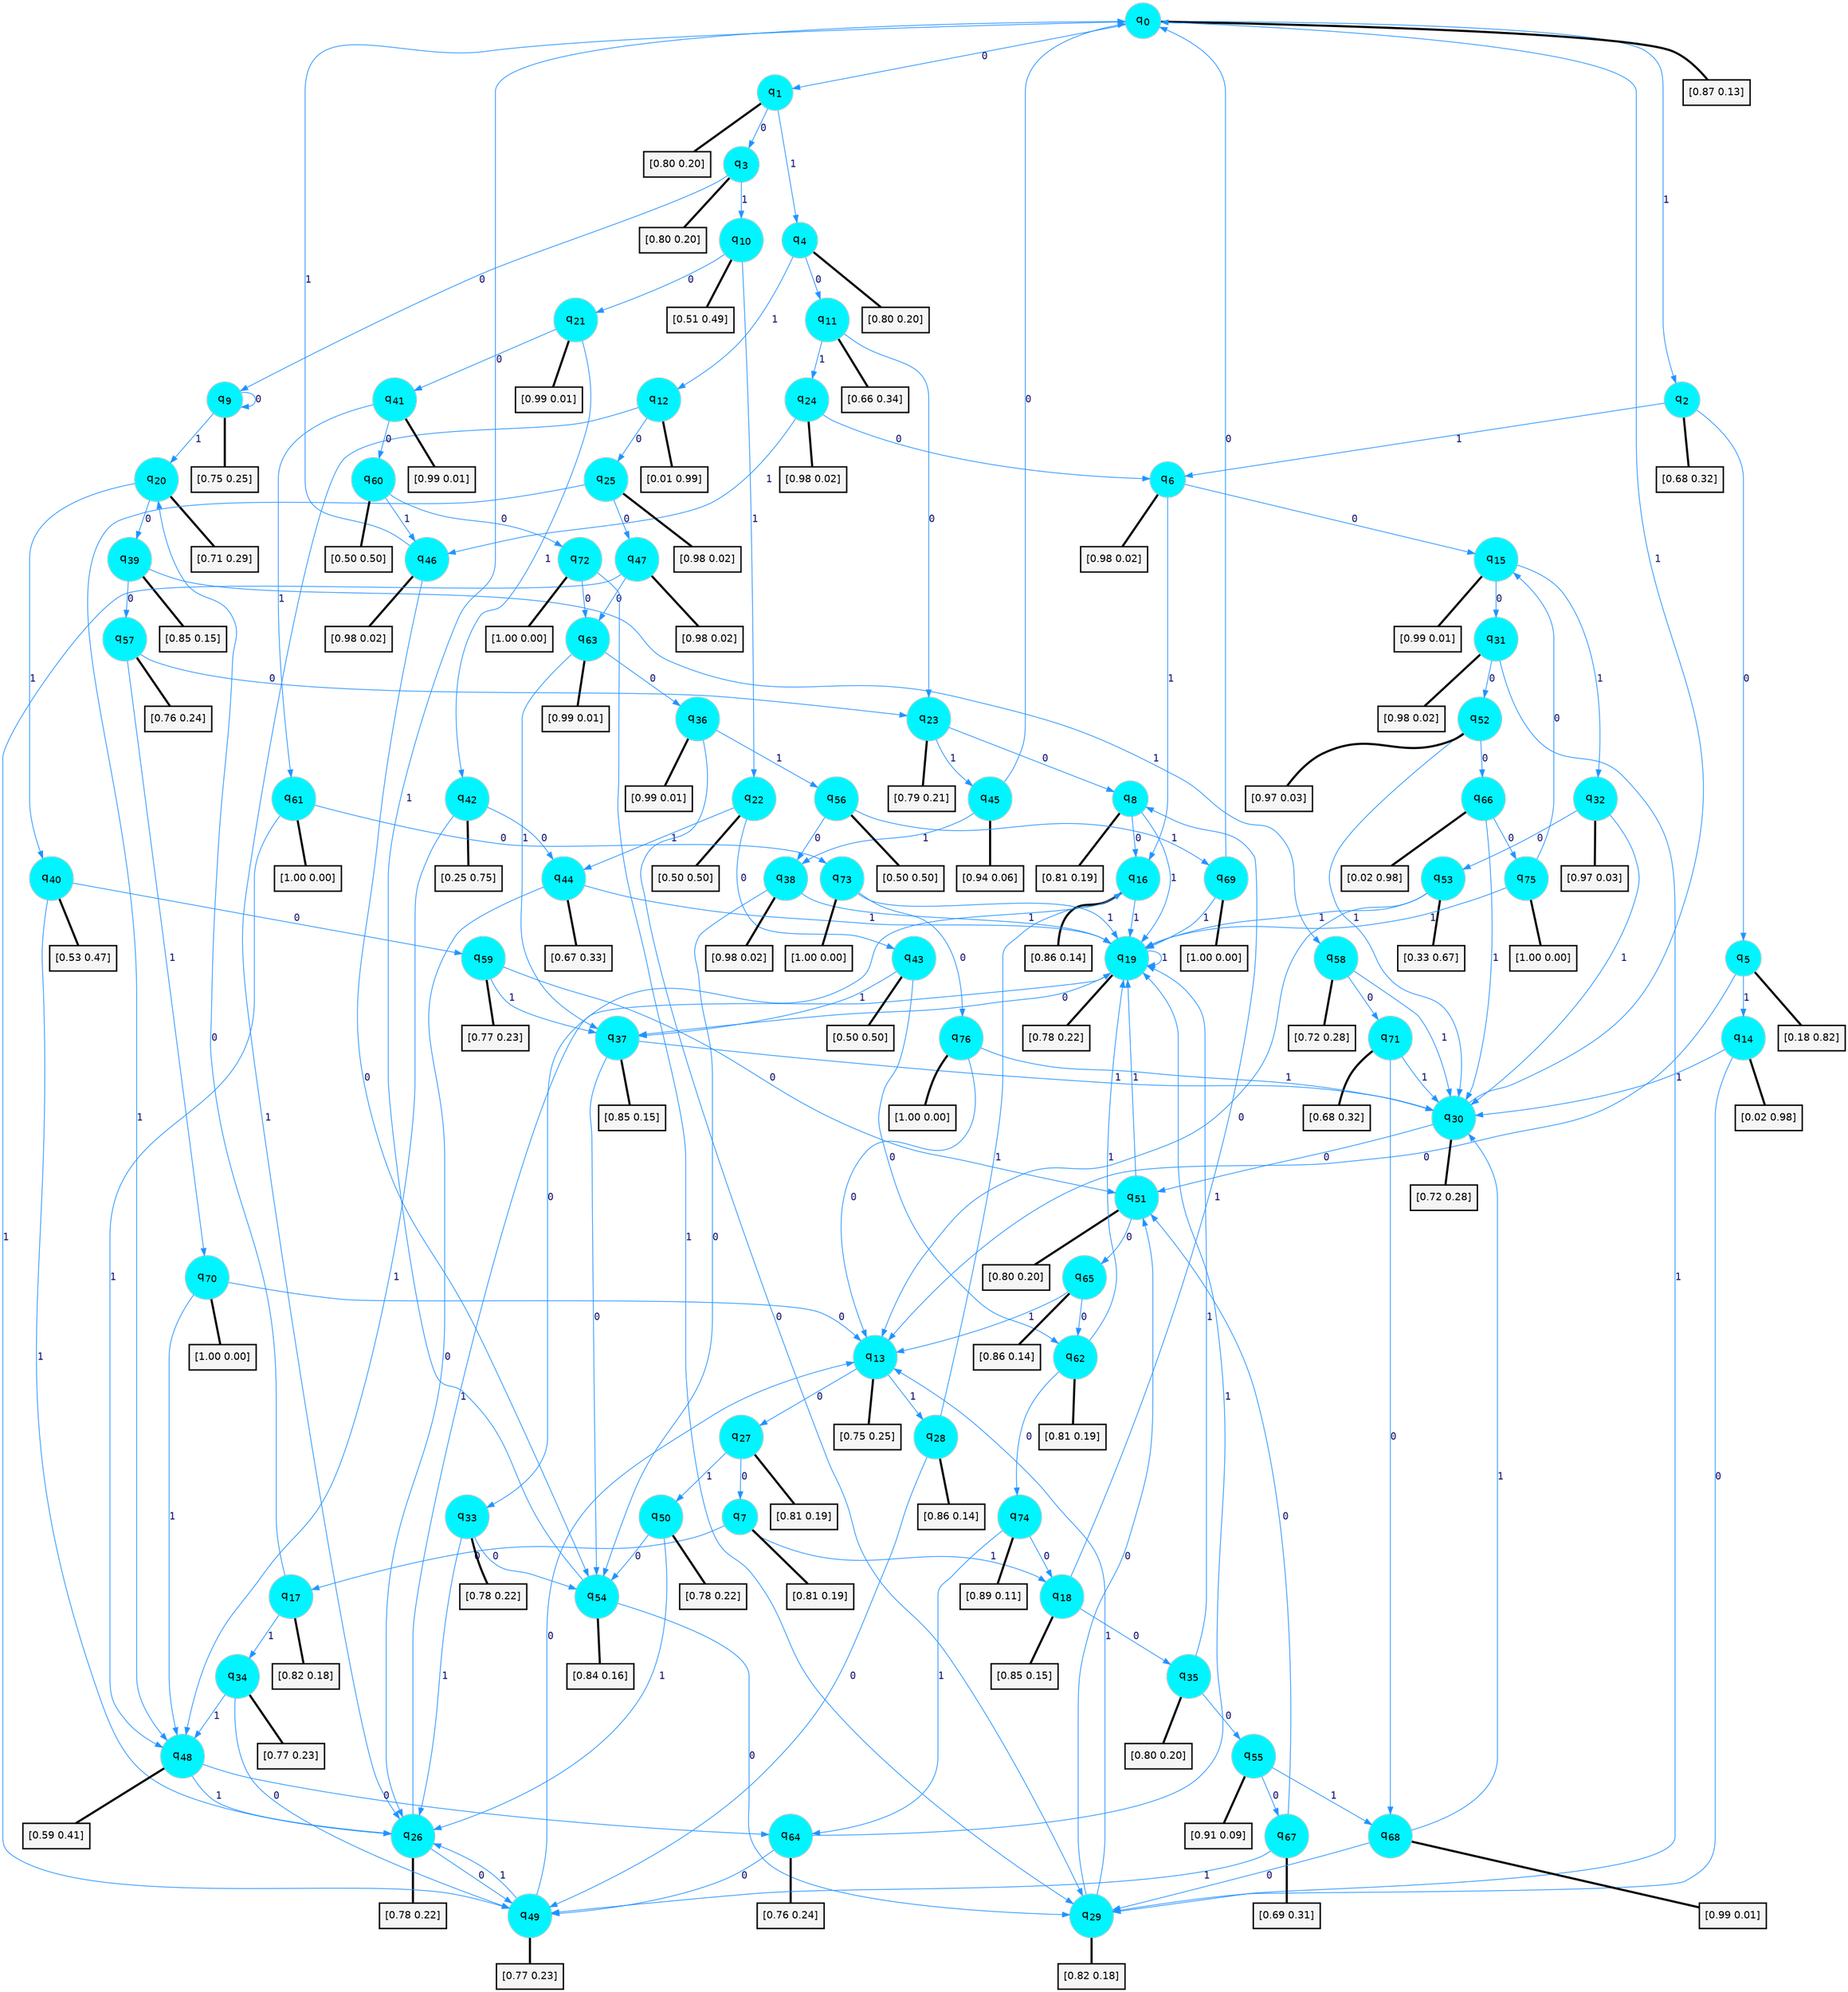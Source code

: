 digraph G {
graph [
bgcolor=transparent, dpi=300, rankdir=TD, size="40,25"];
node [
color=gray, fillcolor=turquoise1, fontcolor=black, fontname=Helvetica, fontsize=16, fontweight=bold, shape=circle, style=filled];
edge [
arrowsize=1, color=dodgerblue1, fontcolor=midnightblue, fontname=courier, fontweight=bold, penwidth=1, style=solid, weight=20];
0[label=<q<SUB>0</SUB>>];
1[label=<q<SUB>1</SUB>>];
2[label=<q<SUB>2</SUB>>];
3[label=<q<SUB>3</SUB>>];
4[label=<q<SUB>4</SUB>>];
5[label=<q<SUB>5</SUB>>];
6[label=<q<SUB>6</SUB>>];
7[label=<q<SUB>7</SUB>>];
8[label=<q<SUB>8</SUB>>];
9[label=<q<SUB>9</SUB>>];
10[label=<q<SUB>10</SUB>>];
11[label=<q<SUB>11</SUB>>];
12[label=<q<SUB>12</SUB>>];
13[label=<q<SUB>13</SUB>>];
14[label=<q<SUB>14</SUB>>];
15[label=<q<SUB>15</SUB>>];
16[label=<q<SUB>16</SUB>>];
17[label=<q<SUB>17</SUB>>];
18[label=<q<SUB>18</SUB>>];
19[label=<q<SUB>19</SUB>>];
20[label=<q<SUB>20</SUB>>];
21[label=<q<SUB>21</SUB>>];
22[label=<q<SUB>22</SUB>>];
23[label=<q<SUB>23</SUB>>];
24[label=<q<SUB>24</SUB>>];
25[label=<q<SUB>25</SUB>>];
26[label=<q<SUB>26</SUB>>];
27[label=<q<SUB>27</SUB>>];
28[label=<q<SUB>28</SUB>>];
29[label=<q<SUB>29</SUB>>];
30[label=<q<SUB>30</SUB>>];
31[label=<q<SUB>31</SUB>>];
32[label=<q<SUB>32</SUB>>];
33[label=<q<SUB>33</SUB>>];
34[label=<q<SUB>34</SUB>>];
35[label=<q<SUB>35</SUB>>];
36[label=<q<SUB>36</SUB>>];
37[label=<q<SUB>37</SUB>>];
38[label=<q<SUB>38</SUB>>];
39[label=<q<SUB>39</SUB>>];
40[label=<q<SUB>40</SUB>>];
41[label=<q<SUB>41</SUB>>];
42[label=<q<SUB>42</SUB>>];
43[label=<q<SUB>43</SUB>>];
44[label=<q<SUB>44</SUB>>];
45[label=<q<SUB>45</SUB>>];
46[label=<q<SUB>46</SUB>>];
47[label=<q<SUB>47</SUB>>];
48[label=<q<SUB>48</SUB>>];
49[label=<q<SUB>49</SUB>>];
50[label=<q<SUB>50</SUB>>];
51[label=<q<SUB>51</SUB>>];
52[label=<q<SUB>52</SUB>>];
53[label=<q<SUB>53</SUB>>];
54[label=<q<SUB>54</SUB>>];
55[label=<q<SUB>55</SUB>>];
56[label=<q<SUB>56</SUB>>];
57[label=<q<SUB>57</SUB>>];
58[label=<q<SUB>58</SUB>>];
59[label=<q<SUB>59</SUB>>];
60[label=<q<SUB>60</SUB>>];
61[label=<q<SUB>61</SUB>>];
62[label=<q<SUB>62</SUB>>];
63[label=<q<SUB>63</SUB>>];
64[label=<q<SUB>64</SUB>>];
65[label=<q<SUB>65</SUB>>];
66[label=<q<SUB>66</SUB>>];
67[label=<q<SUB>67</SUB>>];
68[label=<q<SUB>68</SUB>>];
69[label=<q<SUB>69</SUB>>];
70[label=<q<SUB>70</SUB>>];
71[label=<q<SUB>71</SUB>>];
72[label=<q<SUB>72</SUB>>];
73[label=<q<SUB>73</SUB>>];
74[label=<q<SUB>74</SUB>>];
75[label=<q<SUB>75</SUB>>];
76[label=<q<SUB>76</SUB>>];
77[label="[0.87 0.13]", shape=box,fontcolor=black, fontname=Helvetica, fontsize=14, penwidth=2, fillcolor=whitesmoke,color=black];
78[label="[0.80 0.20]", shape=box,fontcolor=black, fontname=Helvetica, fontsize=14, penwidth=2, fillcolor=whitesmoke,color=black];
79[label="[0.68 0.32]", shape=box,fontcolor=black, fontname=Helvetica, fontsize=14, penwidth=2, fillcolor=whitesmoke,color=black];
80[label="[0.80 0.20]", shape=box,fontcolor=black, fontname=Helvetica, fontsize=14, penwidth=2, fillcolor=whitesmoke,color=black];
81[label="[0.80 0.20]", shape=box,fontcolor=black, fontname=Helvetica, fontsize=14, penwidth=2, fillcolor=whitesmoke,color=black];
82[label="[0.18 0.82]", shape=box,fontcolor=black, fontname=Helvetica, fontsize=14, penwidth=2, fillcolor=whitesmoke,color=black];
83[label="[0.98 0.02]", shape=box,fontcolor=black, fontname=Helvetica, fontsize=14, penwidth=2, fillcolor=whitesmoke,color=black];
84[label="[0.81 0.19]", shape=box,fontcolor=black, fontname=Helvetica, fontsize=14, penwidth=2, fillcolor=whitesmoke,color=black];
85[label="[0.81 0.19]", shape=box,fontcolor=black, fontname=Helvetica, fontsize=14, penwidth=2, fillcolor=whitesmoke,color=black];
86[label="[0.75 0.25]", shape=box,fontcolor=black, fontname=Helvetica, fontsize=14, penwidth=2, fillcolor=whitesmoke,color=black];
87[label="[0.51 0.49]", shape=box,fontcolor=black, fontname=Helvetica, fontsize=14, penwidth=2, fillcolor=whitesmoke,color=black];
88[label="[0.66 0.34]", shape=box,fontcolor=black, fontname=Helvetica, fontsize=14, penwidth=2, fillcolor=whitesmoke,color=black];
89[label="[0.01 0.99]", shape=box,fontcolor=black, fontname=Helvetica, fontsize=14, penwidth=2, fillcolor=whitesmoke,color=black];
90[label="[0.75 0.25]", shape=box,fontcolor=black, fontname=Helvetica, fontsize=14, penwidth=2, fillcolor=whitesmoke,color=black];
91[label="[0.02 0.98]", shape=box,fontcolor=black, fontname=Helvetica, fontsize=14, penwidth=2, fillcolor=whitesmoke,color=black];
92[label="[0.99 0.01]", shape=box,fontcolor=black, fontname=Helvetica, fontsize=14, penwidth=2, fillcolor=whitesmoke,color=black];
93[label="[0.86 0.14]", shape=box,fontcolor=black, fontname=Helvetica, fontsize=14, penwidth=2, fillcolor=whitesmoke,color=black];
94[label="[0.82 0.18]", shape=box,fontcolor=black, fontname=Helvetica, fontsize=14, penwidth=2, fillcolor=whitesmoke,color=black];
95[label="[0.85 0.15]", shape=box,fontcolor=black, fontname=Helvetica, fontsize=14, penwidth=2, fillcolor=whitesmoke,color=black];
96[label="[0.78 0.22]", shape=box,fontcolor=black, fontname=Helvetica, fontsize=14, penwidth=2, fillcolor=whitesmoke,color=black];
97[label="[0.71 0.29]", shape=box,fontcolor=black, fontname=Helvetica, fontsize=14, penwidth=2, fillcolor=whitesmoke,color=black];
98[label="[0.99 0.01]", shape=box,fontcolor=black, fontname=Helvetica, fontsize=14, penwidth=2, fillcolor=whitesmoke,color=black];
99[label="[0.50 0.50]", shape=box,fontcolor=black, fontname=Helvetica, fontsize=14, penwidth=2, fillcolor=whitesmoke,color=black];
100[label="[0.79 0.21]", shape=box,fontcolor=black, fontname=Helvetica, fontsize=14, penwidth=2, fillcolor=whitesmoke,color=black];
101[label="[0.98 0.02]", shape=box,fontcolor=black, fontname=Helvetica, fontsize=14, penwidth=2, fillcolor=whitesmoke,color=black];
102[label="[0.98 0.02]", shape=box,fontcolor=black, fontname=Helvetica, fontsize=14, penwidth=2, fillcolor=whitesmoke,color=black];
103[label="[0.78 0.22]", shape=box,fontcolor=black, fontname=Helvetica, fontsize=14, penwidth=2, fillcolor=whitesmoke,color=black];
104[label="[0.81 0.19]", shape=box,fontcolor=black, fontname=Helvetica, fontsize=14, penwidth=2, fillcolor=whitesmoke,color=black];
105[label="[0.86 0.14]", shape=box,fontcolor=black, fontname=Helvetica, fontsize=14, penwidth=2, fillcolor=whitesmoke,color=black];
106[label="[0.82 0.18]", shape=box,fontcolor=black, fontname=Helvetica, fontsize=14, penwidth=2, fillcolor=whitesmoke,color=black];
107[label="[0.72 0.28]", shape=box,fontcolor=black, fontname=Helvetica, fontsize=14, penwidth=2, fillcolor=whitesmoke,color=black];
108[label="[0.98 0.02]", shape=box,fontcolor=black, fontname=Helvetica, fontsize=14, penwidth=2, fillcolor=whitesmoke,color=black];
109[label="[0.97 0.03]", shape=box,fontcolor=black, fontname=Helvetica, fontsize=14, penwidth=2, fillcolor=whitesmoke,color=black];
110[label="[0.78 0.22]", shape=box,fontcolor=black, fontname=Helvetica, fontsize=14, penwidth=2, fillcolor=whitesmoke,color=black];
111[label="[0.77 0.23]", shape=box,fontcolor=black, fontname=Helvetica, fontsize=14, penwidth=2, fillcolor=whitesmoke,color=black];
112[label="[0.80 0.20]", shape=box,fontcolor=black, fontname=Helvetica, fontsize=14, penwidth=2, fillcolor=whitesmoke,color=black];
113[label="[0.99 0.01]", shape=box,fontcolor=black, fontname=Helvetica, fontsize=14, penwidth=2, fillcolor=whitesmoke,color=black];
114[label="[0.85 0.15]", shape=box,fontcolor=black, fontname=Helvetica, fontsize=14, penwidth=2, fillcolor=whitesmoke,color=black];
115[label="[0.98 0.02]", shape=box,fontcolor=black, fontname=Helvetica, fontsize=14, penwidth=2, fillcolor=whitesmoke,color=black];
116[label="[0.85 0.15]", shape=box,fontcolor=black, fontname=Helvetica, fontsize=14, penwidth=2, fillcolor=whitesmoke,color=black];
117[label="[0.53 0.47]", shape=box,fontcolor=black, fontname=Helvetica, fontsize=14, penwidth=2, fillcolor=whitesmoke,color=black];
118[label="[0.99 0.01]", shape=box,fontcolor=black, fontname=Helvetica, fontsize=14, penwidth=2, fillcolor=whitesmoke,color=black];
119[label="[0.25 0.75]", shape=box,fontcolor=black, fontname=Helvetica, fontsize=14, penwidth=2, fillcolor=whitesmoke,color=black];
120[label="[0.50 0.50]", shape=box,fontcolor=black, fontname=Helvetica, fontsize=14, penwidth=2, fillcolor=whitesmoke,color=black];
121[label="[0.67 0.33]", shape=box,fontcolor=black, fontname=Helvetica, fontsize=14, penwidth=2, fillcolor=whitesmoke,color=black];
122[label="[0.94 0.06]", shape=box,fontcolor=black, fontname=Helvetica, fontsize=14, penwidth=2, fillcolor=whitesmoke,color=black];
123[label="[0.98 0.02]", shape=box,fontcolor=black, fontname=Helvetica, fontsize=14, penwidth=2, fillcolor=whitesmoke,color=black];
124[label="[0.98 0.02]", shape=box,fontcolor=black, fontname=Helvetica, fontsize=14, penwidth=2, fillcolor=whitesmoke,color=black];
125[label="[0.59 0.41]", shape=box,fontcolor=black, fontname=Helvetica, fontsize=14, penwidth=2, fillcolor=whitesmoke,color=black];
126[label="[0.77 0.23]", shape=box,fontcolor=black, fontname=Helvetica, fontsize=14, penwidth=2, fillcolor=whitesmoke,color=black];
127[label="[0.78 0.22]", shape=box,fontcolor=black, fontname=Helvetica, fontsize=14, penwidth=2, fillcolor=whitesmoke,color=black];
128[label="[0.80 0.20]", shape=box,fontcolor=black, fontname=Helvetica, fontsize=14, penwidth=2, fillcolor=whitesmoke,color=black];
129[label="[0.97 0.03]", shape=box,fontcolor=black, fontname=Helvetica, fontsize=14, penwidth=2, fillcolor=whitesmoke,color=black];
130[label="[0.33 0.67]", shape=box,fontcolor=black, fontname=Helvetica, fontsize=14, penwidth=2, fillcolor=whitesmoke,color=black];
131[label="[0.84 0.16]", shape=box,fontcolor=black, fontname=Helvetica, fontsize=14, penwidth=2, fillcolor=whitesmoke,color=black];
132[label="[0.91 0.09]", shape=box,fontcolor=black, fontname=Helvetica, fontsize=14, penwidth=2, fillcolor=whitesmoke,color=black];
133[label="[0.50 0.50]", shape=box,fontcolor=black, fontname=Helvetica, fontsize=14, penwidth=2, fillcolor=whitesmoke,color=black];
134[label="[0.76 0.24]", shape=box,fontcolor=black, fontname=Helvetica, fontsize=14, penwidth=2, fillcolor=whitesmoke,color=black];
135[label="[0.72 0.28]", shape=box,fontcolor=black, fontname=Helvetica, fontsize=14, penwidth=2, fillcolor=whitesmoke,color=black];
136[label="[0.77 0.23]", shape=box,fontcolor=black, fontname=Helvetica, fontsize=14, penwidth=2, fillcolor=whitesmoke,color=black];
137[label="[0.50 0.50]", shape=box,fontcolor=black, fontname=Helvetica, fontsize=14, penwidth=2, fillcolor=whitesmoke,color=black];
138[label="[1.00 0.00]", shape=box,fontcolor=black, fontname=Helvetica, fontsize=14, penwidth=2, fillcolor=whitesmoke,color=black];
139[label="[0.81 0.19]", shape=box,fontcolor=black, fontname=Helvetica, fontsize=14, penwidth=2, fillcolor=whitesmoke,color=black];
140[label="[0.99 0.01]", shape=box,fontcolor=black, fontname=Helvetica, fontsize=14, penwidth=2, fillcolor=whitesmoke,color=black];
141[label="[0.76 0.24]", shape=box,fontcolor=black, fontname=Helvetica, fontsize=14, penwidth=2, fillcolor=whitesmoke,color=black];
142[label="[0.86 0.14]", shape=box,fontcolor=black, fontname=Helvetica, fontsize=14, penwidth=2, fillcolor=whitesmoke,color=black];
143[label="[0.02 0.98]", shape=box,fontcolor=black, fontname=Helvetica, fontsize=14, penwidth=2, fillcolor=whitesmoke,color=black];
144[label="[0.69 0.31]", shape=box,fontcolor=black, fontname=Helvetica, fontsize=14, penwidth=2, fillcolor=whitesmoke,color=black];
145[label="[0.99 0.01]", shape=box,fontcolor=black, fontname=Helvetica, fontsize=14, penwidth=2, fillcolor=whitesmoke,color=black];
146[label="[1.00 0.00]", shape=box,fontcolor=black, fontname=Helvetica, fontsize=14, penwidth=2, fillcolor=whitesmoke,color=black];
147[label="[1.00 0.00]", shape=box,fontcolor=black, fontname=Helvetica, fontsize=14, penwidth=2, fillcolor=whitesmoke,color=black];
148[label="[0.68 0.32]", shape=box,fontcolor=black, fontname=Helvetica, fontsize=14, penwidth=2, fillcolor=whitesmoke,color=black];
149[label="[1.00 0.00]", shape=box,fontcolor=black, fontname=Helvetica, fontsize=14, penwidth=2, fillcolor=whitesmoke,color=black];
150[label="[1.00 0.00]", shape=box,fontcolor=black, fontname=Helvetica, fontsize=14, penwidth=2, fillcolor=whitesmoke,color=black];
151[label="[0.89 0.11]", shape=box,fontcolor=black, fontname=Helvetica, fontsize=14, penwidth=2, fillcolor=whitesmoke,color=black];
152[label="[1.00 0.00]", shape=box,fontcolor=black, fontname=Helvetica, fontsize=14, penwidth=2, fillcolor=whitesmoke,color=black];
153[label="[1.00 0.00]", shape=box,fontcolor=black, fontname=Helvetica, fontsize=14, penwidth=2, fillcolor=whitesmoke,color=black];
0->1 [label=0];
0->2 [label=1];
0->77 [arrowhead=none, penwidth=3,color=black];
1->3 [label=0];
1->4 [label=1];
1->78 [arrowhead=none, penwidth=3,color=black];
2->5 [label=0];
2->6 [label=1];
2->79 [arrowhead=none, penwidth=3,color=black];
3->9 [label=0];
3->10 [label=1];
3->80 [arrowhead=none, penwidth=3,color=black];
4->11 [label=0];
4->12 [label=1];
4->81 [arrowhead=none, penwidth=3,color=black];
5->13 [label=0];
5->14 [label=1];
5->82 [arrowhead=none, penwidth=3,color=black];
6->15 [label=0];
6->16 [label=1];
6->83 [arrowhead=none, penwidth=3,color=black];
7->17 [label=0];
7->18 [label=1];
7->84 [arrowhead=none, penwidth=3,color=black];
8->16 [label=0];
8->19 [label=1];
8->85 [arrowhead=none, penwidth=3,color=black];
9->9 [label=0];
9->20 [label=1];
9->86 [arrowhead=none, penwidth=3,color=black];
10->21 [label=0];
10->22 [label=1];
10->87 [arrowhead=none, penwidth=3,color=black];
11->23 [label=0];
11->24 [label=1];
11->88 [arrowhead=none, penwidth=3,color=black];
12->25 [label=0];
12->26 [label=1];
12->89 [arrowhead=none, penwidth=3,color=black];
13->27 [label=0];
13->28 [label=1];
13->90 [arrowhead=none, penwidth=3,color=black];
14->29 [label=0];
14->30 [label=1];
14->91 [arrowhead=none, penwidth=3,color=black];
15->31 [label=0];
15->32 [label=1];
15->92 [arrowhead=none, penwidth=3,color=black];
16->33 [label=0];
16->19 [label=1];
16->93 [arrowhead=none, penwidth=3,color=black];
17->20 [label=0];
17->34 [label=1];
17->94 [arrowhead=none, penwidth=3,color=black];
18->35 [label=0];
18->8 [label=1];
18->95 [arrowhead=none, penwidth=3,color=black];
19->37 [label=0];
19->19 [label=1];
19->96 [arrowhead=none, penwidth=3,color=black];
20->39 [label=0];
20->40 [label=1];
20->97 [arrowhead=none, penwidth=3,color=black];
21->41 [label=0];
21->42 [label=1];
21->98 [arrowhead=none, penwidth=3,color=black];
22->43 [label=0];
22->44 [label=1];
22->99 [arrowhead=none, penwidth=3,color=black];
23->8 [label=0];
23->45 [label=1];
23->100 [arrowhead=none, penwidth=3,color=black];
24->6 [label=0];
24->46 [label=1];
24->101 [arrowhead=none, penwidth=3,color=black];
25->47 [label=0];
25->48 [label=1];
25->102 [arrowhead=none, penwidth=3,color=black];
26->49 [label=0];
26->19 [label=1];
26->103 [arrowhead=none, penwidth=3,color=black];
27->7 [label=0];
27->50 [label=1];
27->104 [arrowhead=none, penwidth=3,color=black];
28->49 [label=0];
28->16 [label=1];
28->105 [arrowhead=none, penwidth=3,color=black];
29->51 [label=0];
29->13 [label=1];
29->106 [arrowhead=none, penwidth=3,color=black];
30->51 [label=0];
30->0 [label=1];
30->107 [arrowhead=none, penwidth=3,color=black];
31->52 [label=0];
31->29 [label=1];
31->108 [arrowhead=none, penwidth=3,color=black];
32->53 [label=0];
32->30 [label=1];
32->109 [arrowhead=none, penwidth=3,color=black];
33->54 [label=0];
33->26 [label=1];
33->110 [arrowhead=none, penwidth=3,color=black];
34->49 [label=0];
34->48 [label=1];
34->111 [arrowhead=none, penwidth=3,color=black];
35->55 [label=0];
35->19 [label=1];
35->112 [arrowhead=none, penwidth=3,color=black];
36->29 [label=0];
36->56 [label=1];
36->113 [arrowhead=none, penwidth=3,color=black];
37->54 [label=0];
37->30 [label=1];
37->114 [arrowhead=none, penwidth=3,color=black];
38->54 [label=0];
38->19 [label=1];
38->115 [arrowhead=none, penwidth=3,color=black];
39->57 [label=0];
39->58 [label=1];
39->116 [arrowhead=none, penwidth=3,color=black];
40->59 [label=0];
40->26 [label=1];
40->117 [arrowhead=none, penwidth=3,color=black];
41->60 [label=0];
41->61 [label=1];
41->118 [arrowhead=none, penwidth=3,color=black];
42->44 [label=0];
42->48 [label=1];
42->119 [arrowhead=none, penwidth=3,color=black];
43->62 [label=0];
43->37 [label=1];
43->120 [arrowhead=none, penwidth=3,color=black];
44->26 [label=0];
44->19 [label=1];
44->121 [arrowhead=none, penwidth=3,color=black];
45->0 [label=0];
45->38 [label=1];
45->122 [arrowhead=none, penwidth=3,color=black];
46->54 [label=0];
46->0 [label=1];
46->123 [arrowhead=none, penwidth=3,color=black];
47->63 [label=0];
47->49 [label=1];
47->124 [arrowhead=none, penwidth=3,color=black];
48->64 [label=0];
48->26 [label=1];
48->125 [arrowhead=none, penwidth=3,color=black];
49->13 [label=0];
49->26 [label=1];
49->126 [arrowhead=none, penwidth=3,color=black];
50->54 [label=0];
50->26 [label=1];
50->127 [arrowhead=none, penwidth=3,color=black];
51->65 [label=0];
51->19 [label=1];
51->128 [arrowhead=none, penwidth=3,color=black];
52->66 [label=0];
52->30 [label=1];
52->129 [arrowhead=none, penwidth=3,color=black];
53->13 [label=0];
53->19 [label=1];
53->130 [arrowhead=none, penwidth=3,color=black];
54->29 [label=0];
54->0 [label=1];
54->131 [arrowhead=none, penwidth=3,color=black];
55->67 [label=0];
55->68 [label=1];
55->132 [arrowhead=none, penwidth=3,color=black];
56->38 [label=0];
56->69 [label=1];
56->133 [arrowhead=none, penwidth=3,color=black];
57->23 [label=0];
57->70 [label=1];
57->134 [arrowhead=none, penwidth=3,color=black];
58->71 [label=0];
58->30 [label=1];
58->135 [arrowhead=none, penwidth=3,color=black];
59->51 [label=0];
59->37 [label=1];
59->136 [arrowhead=none, penwidth=3,color=black];
60->72 [label=0];
60->46 [label=1];
60->137 [arrowhead=none, penwidth=3,color=black];
61->73 [label=0];
61->48 [label=1];
61->138 [arrowhead=none, penwidth=3,color=black];
62->74 [label=0];
62->19 [label=1];
62->139 [arrowhead=none, penwidth=3,color=black];
63->36 [label=0];
63->37 [label=1];
63->140 [arrowhead=none, penwidth=3,color=black];
64->49 [label=0];
64->19 [label=1];
64->141 [arrowhead=none, penwidth=3,color=black];
65->62 [label=0];
65->13 [label=1];
65->142 [arrowhead=none, penwidth=3,color=black];
66->75 [label=0];
66->30 [label=1];
66->143 [arrowhead=none, penwidth=3,color=black];
67->51 [label=0];
67->49 [label=1];
67->144 [arrowhead=none, penwidth=3,color=black];
68->29 [label=0];
68->30 [label=1];
68->145 [arrowhead=none, penwidth=3,color=black];
69->0 [label=0];
69->19 [label=1];
69->146 [arrowhead=none, penwidth=3,color=black];
70->13 [label=0];
70->48 [label=1];
70->147 [arrowhead=none, penwidth=3,color=black];
71->68 [label=0];
71->30 [label=1];
71->148 [arrowhead=none, penwidth=3,color=black];
72->63 [label=0];
72->29 [label=1];
72->149 [arrowhead=none, penwidth=3,color=black];
73->76 [label=0];
73->19 [label=1];
73->150 [arrowhead=none, penwidth=3,color=black];
74->18 [label=0];
74->64 [label=1];
74->151 [arrowhead=none, penwidth=3,color=black];
75->15 [label=0];
75->19 [label=1];
75->152 [arrowhead=none, penwidth=3,color=black];
76->13 [label=0];
76->30 [label=1];
76->153 [arrowhead=none, penwidth=3,color=black];
}
